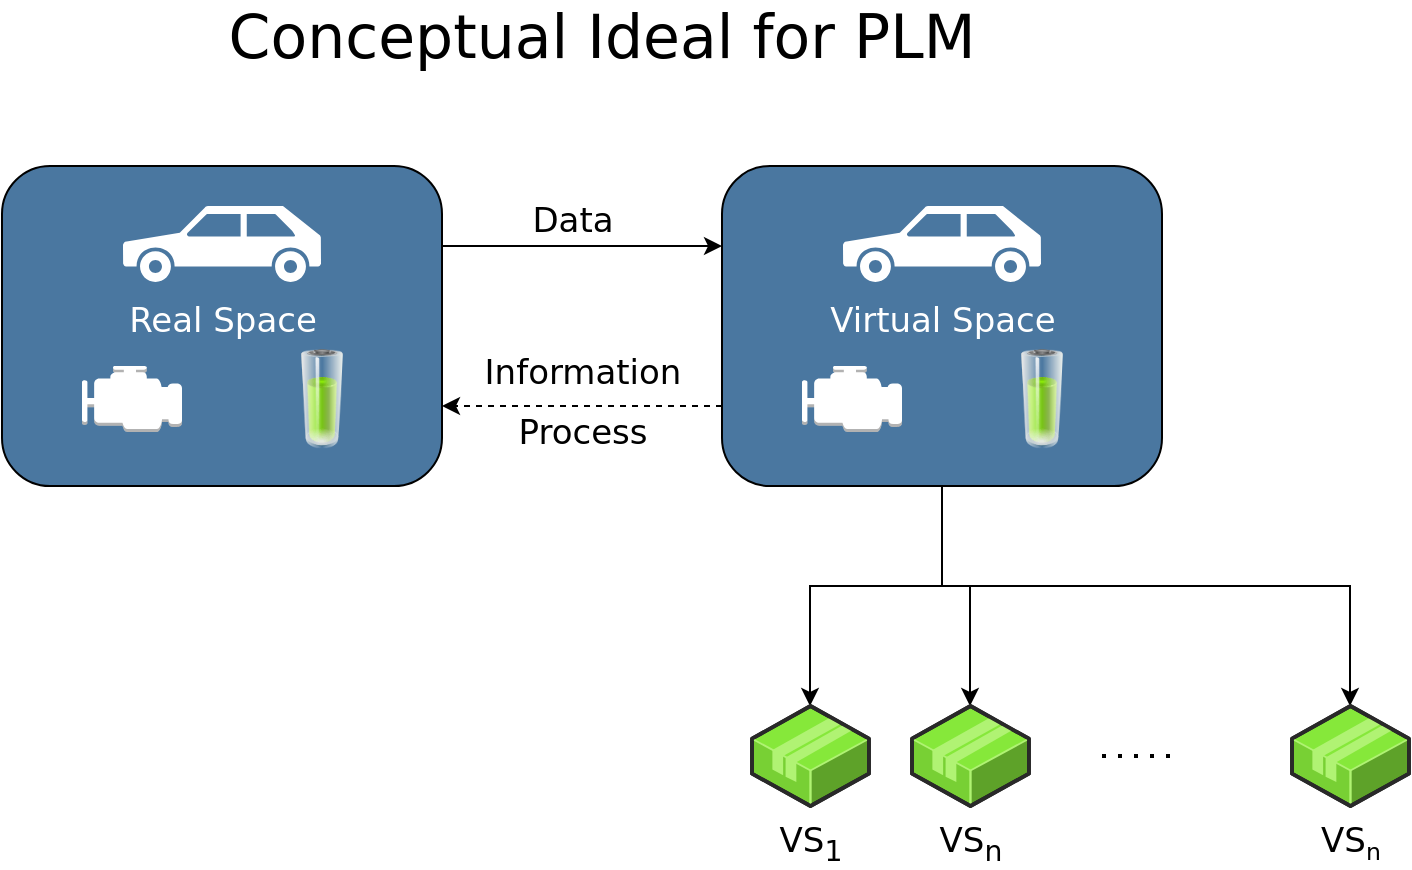 <mxfile version="16.5.1" type="device"><diagram id="apcxUmoJMW7di9E715TV" name="Page-1"><mxGraphModel dx="1695" dy="981" grid="1" gridSize="10" guides="1" tooltips="1" connect="1" arrows="1" fold="1" page="1" pageScale="1" pageWidth="1169" pageHeight="827" math="0" shadow="0"><root><mxCell id="0"/><mxCell id="1" parent="0"/><mxCell id="5giiIcxrgxIwkyf_qPUp-2" value="" style="rounded=1;whiteSpace=wrap;html=1;fillColor=#4a77a0;" vertex="1" parent="1"><mxGeometry x="210" y="310" width="220" height="160" as="geometry"/></mxCell><mxCell id="5giiIcxrgxIwkyf_qPUp-3" value="" style="shape=mxgraph.signs.transportation.car_3;html=1;pointerEvents=1;fillColor=#FFFFFF;strokeColor=none;verticalLabelPosition=bottom;verticalAlign=top;align=center;" vertex="1" parent="1"><mxGeometry x="270.5" y="330" width="99" height="38" as="geometry"/></mxCell><mxCell id="5giiIcxrgxIwkyf_qPUp-4" value="" style="outlineConnect=0;dashed=0;verticalLabelPosition=bottom;verticalAlign=top;align=center;html=1;shape=mxgraph.aws3.emr_engine;fillColor=default;gradientColor=none;" vertex="1" parent="1"><mxGeometry x="250" y="410" width="50" height="33" as="geometry"/></mxCell><mxCell id="5giiIcxrgxIwkyf_qPUp-5" value="" style="image;html=1;image=img/lib/clip_art/general/Battery_75_128x128.png;fillColor=#FFFFFF;" vertex="1" parent="1"><mxGeometry x="340" y="401.5" width="60" height="50" as="geometry"/></mxCell><mxCell id="5giiIcxrgxIwkyf_qPUp-8" value="Real Space" style="text;html=1;strokeColor=none;fillColor=none;align=center;verticalAlign=middle;whiteSpace=wrap;rounded=0;fontFamily=Dejavu Sans;fontSize=17;fontColor=#FFFFFF;" vertex="1" parent="1"><mxGeometry x="267.5" y="371.5" width="105" height="30" as="geometry"/></mxCell><mxCell id="5giiIcxrgxIwkyf_qPUp-16" style="edgeStyle=orthogonalEdgeStyle;rounded=0;orthogonalLoop=1;jettySize=auto;html=1;entryX=1;entryY=0.75;entryDx=0;entryDy=0;fontFamily=Dejavu Sans;fontSize=17;exitX=0;exitY=0.75;exitDx=0;exitDy=0;dashed=1;" edge="1" parent="1" source="5giiIcxrgxIwkyf_qPUp-9" target="5giiIcxrgxIwkyf_qPUp-2"><mxGeometry relative="1" as="geometry"/></mxCell><mxCell id="5giiIcxrgxIwkyf_qPUp-22" style="edgeStyle=orthogonalEdgeStyle;rounded=0;orthogonalLoop=1;jettySize=auto;html=1;fontFamily=Dejavu Sans;fontSize=17;" edge="1" parent="1" source="5giiIcxrgxIwkyf_qPUp-9" target="5giiIcxrgxIwkyf_qPUp-21"><mxGeometry relative="1" as="geometry"><Array as="points"><mxPoint x="680" y="520"/><mxPoint x="884" y="520"/></Array></mxGeometry></mxCell><mxCell id="5giiIcxrgxIwkyf_qPUp-23" style="edgeStyle=orthogonalEdgeStyle;rounded=0;orthogonalLoop=1;jettySize=auto;html=1;fontFamily=Dejavu Sans;fontSize=17;" edge="1" parent="1" source="5giiIcxrgxIwkyf_qPUp-9" target="5giiIcxrgxIwkyf_qPUp-20"><mxGeometry relative="1" as="geometry"><Array as="points"><mxPoint x="680" y="520"/><mxPoint x="694" y="520"/></Array></mxGeometry></mxCell><mxCell id="5giiIcxrgxIwkyf_qPUp-24" style="edgeStyle=orthogonalEdgeStyle;rounded=0;orthogonalLoop=1;jettySize=auto;html=1;fontFamily=Dejavu Sans;fontSize=17;" edge="1" parent="1" source="5giiIcxrgxIwkyf_qPUp-9" target="5giiIcxrgxIwkyf_qPUp-19"><mxGeometry relative="1" as="geometry"><Array as="points"><mxPoint x="680" y="520"/><mxPoint x="614" y="520"/></Array></mxGeometry></mxCell><mxCell id="5giiIcxrgxIwkyf_qPUp-9" value="" style="rounded=1;whiteSpace=wrap;html=1;fillColor=#4a77a0;" vertex="1" parent="1"><mxGeometry x="570" y="310" width="220" height="160" as="geometry"/></mxCell><mxCell id="5giiIcxrgxIwkyf_qPUp-10" value="" style="shape=mxgraph.signs.transportation.car_3;html=1;pointerEvents=1;fillColor=#FFFFFF;strokeColor=none;verticalLabelPosition=bottom;verticalAlign=top;align=center;" vertex="1" parent="1"><mxGeometry x="630.5" y="330" width="99" height="38" as="geometry"/></mxCell><mxCell id="5giiIcxrgxIwkyf_qPUp-11" value="" style="outlineConnect=0;dashed=0;verticalLabelPosition=bottom;verticalAlign=top;align=center;html=1;shape=mxgraph.aws3.emr_engine;fillColor=default;gradientColor=none;" vertex="1" parent="1"><mxGeometry x="610" y="410" width="50" height="33" as="geometry"/></mxCell><mxCell id="5giiIcxrgxIwkyf_qPUp-12" value="" style="image;html=1;image=img/lib/clip_art/general/Battery_75_128x128.png;fillColor=#FFFFFF;" vertex="1" parent="1"><mxGeometry x="700" y="401.5" width="60" height="50" as="geometry"/></mxCell><mxCell id="5giiIcxrgxIwkyf_qPUp-13" value="Virtual Space" style="text;html=1;strokeColor=none;fillColor=none;align=center;verticalAlign=middle;whiteSpace=wrap;rounded=0;fontFamily=Dejavu Sans;fontSize=17;fontColor=#FFFFFF;" vertex="1" parent="1"><mxGeometry x="618.75" y="371.5" width="122.5" height="30" as="geometry"/></mxCell><mxCell id="5giiIcxrgxIwkyf_qPUp-14" value="" style="endArrow=classic;html=1;rounded=0;fontFamily=Dejavu Sans;fontSize=17;entryX=0;entryY=0.25;entryDx=0;entryDy=0;exitX=1;exitY=0.25;exitDx=0;exitDy=0;" edge="1" parent="1" source="5giiIcxrgxIwkyf_qPUp-2" target="5giiIcxrgxIwkyf_qPUp-9"><mxGeometry width="50" height="50" relative="1" as="geometry"><mxPoint x="450" y="440" as="sourcePoint"/><mxPoint x="500" y="390" as="targetPoint"/></mxGeometry></mxCell><mxCell id="5giiIcxrgxIwkyf_qPUp-15" value="Data" style="edgeLabel;html=1;align=center;verticalAlign=middle;resizable=0;points=[];fontSize=17;fontFamily=Dejavu Sans;labelBackgroundColor=none;" vertex="1" connectable="0" parent="5giiIcxrgxIwkyf_qPUp-14"><mxGeometry x="-0.19" relative="1" as="geometry"><mxPoint x="8" y="-13" as="offset"/></mxGeometry></mxCell><mxCell id="5giiIcxrgxIwkyf_qPUp-17" value="Information" style="edgeLabel;html=1;align=center;verticalAlign=middle;resizable=0;points=[];fontSize=17;fontFamily=Dejavu Sans;labelBackgroundColor=none;" vertex="1" connectable="0" parent="1"><mxGeometry x="499.997" y="413" as="geometry"/></mxCell><mxCell id="5giiIcxrgxIwkyf_qPUp-18" value="Process" style="edgeLabel;html=1;align=center;verticalAlign=middle;resizable=0;points=[];fontSize=17;fontFamily=Dejavu Sans;labelBackgroundColor=none;" vertex="1" connectable="0" parent="1"><mxGeometry x="499.997" y="443" as="geometry"/></mxCell><mxCell id="5giiIcxrgxIwkyf_qPUp-19" value="VS&lt;sub&gt;1&lt;/sub&gt;" style="verticalLabelPosition=bottom;html=1;verticalAlign=top;strokeWidth=1;align=center;outlineConnect=0;dashed=0;outlineConnect=0;shape=mxgraph.aws3d.application2;fillColor=#86E83A;strokeColor=#B0F373;aspect=fixed;labelBackgroundColor=none;fontFamily=Dejavu Sans;fontSize=17;" vertex="1" parent="1"><mxGeometry x="585" y="580" width="58.49" height="50" as="geometry"/></mxCell><mxCell id="5giiIcxrgxIwkyf_qPUp-20" value="VS&lt;sub&gt;n&lt;/sub&gt;&lt;span style=&quot;font-size: 14.167px&quot;&gt;&lt;br&gt;&lt;/span&gt;" style="verticalLabelPosition=bottom;html=1;verticalAlign=top;strokeWidth=1;align=center;outlineConnect=0;dashed=0;outlineConnect=0;shape=mxgraph.aws3d.application2;fillColor=#86E83A;strokeColor=#B0F373;aspect=fixed;labelBackgroundColor=none;fontFamily=Dejavu Sans;fontSize=17;" vertex="1" parent="1"><mxGeometry x="665" y="580" width="58.49" height="50" as="geometry"/></mxCell><mxCell id="5giiIcxrgxIwkyf_qPUp-21" value="VS&lt;span style=&quot;font-size: 14.167px&quot;&gt;&lt;sub&gt;n&lt;/sub&gt;&lt;/span&gt;" style="verticalLabelPosition=bottom;html=1;verticalAlign=top;strokeWidth=1;align=center;outlineConnect=0;dashed=0;outlineConnect=0;shape=mxgraph.aws3d.application2;fillColor=#86E83A;strokeColor=#B0F373;aspect=fixed;labelBackgroundColor=none;fontFamily=Dejavu Sans;fontSize=17;" vertex="1" parent="1"><mxGeometry x="855" y="580" width="58.49" height="50" as="geometry"/></mxCell><mxCell id="5giiIcxrgxIwkyf_qPUp-25" value="" style="endArrow=none;dashed=1;html=1;dashPattern=1 3;strokeWidth=2;rounded=0;fontFamily=Dejavu Sans;fontSize=17;" edge="1" parent="1"><mxGeometry width="50" height="50" relative="1" as="geometry"><mxPoint x="760" y="605" as="sourcePoint"/><mxPoint x="800" y="605" as="targetPoint"/></mxGeometry></mxCell><mxCell id="5giiIcxrgxIwkyf_qPUp-26" value="Conceptual Ideal for PLM" style="text;html=1;strokeColor=none;fillColor=none;align=center;verticalAlign=middle;whiteSpace=wrap;rounded=0;labelBackgroundColor=none;fontFamily=Dejavu Sans;fontSize=30;" vertex="1" parent="1"><mxGeometry x="289.5" y="230" width="440" height="30" as="geometry"/></mxCell></root></mxGraphModel></diagram></mxfile>